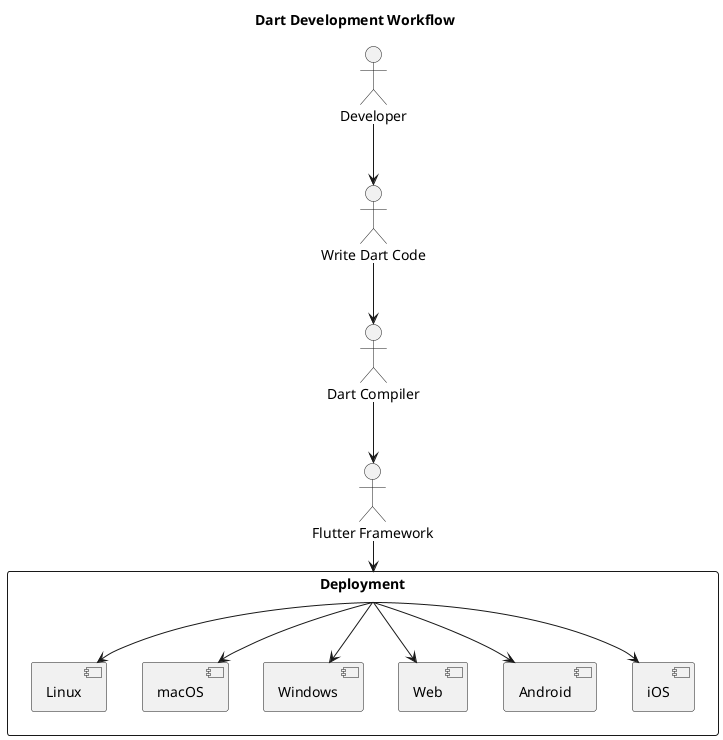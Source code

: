@startuml
title Dart Development Workflow

top to bottom direction

actor Developer

Developer --> "Write Dart Code"
"Write Dart Code" --> "Dart Compiler"
"Dart Compiler" --> "Flutter Framework"
"Flutter Framework" --> "Deployment"

rectangle Deployment {
  [iOS]
  [Android]
  [Web]
  [Windows]
  [macOS]
  [Linux]
}

"Deployment" --> [iOS]
"Deployment" --> [Android]
"Deployment" --> [Web]
"Deployment" --> [Windows]
"Deployment" --> [macOS]
"Deployment" --> [Linux]

@enduml
